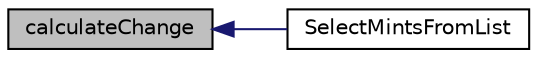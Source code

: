 digraph "calculateChange"
{
  edge [fontname="Helvetica",fontsize="10",labelfontname="Helvetica",labelfontsize="10"];
  node [fontname="Helvetica",fontsize="10",shape=record];
  rankdir="LR";
  Node9 [label="calculateChange",height=0.2,width=0.4,color="black", fillcolor="grey75", style="filled", fontcolor="black"];
  Node9 -> Node10 [dir="back",color="midnightblue",fontsize="10",style="solid",fontname="Helvetica"];
  Node10 [label="SelectMintsFromList",height=0.2,width=0.4,color="black", fillcolor="white", style="filled",URL="$denomination__functions_8h.html#a76403a7bb4c60f165d5925ed643a67a7"];
}

